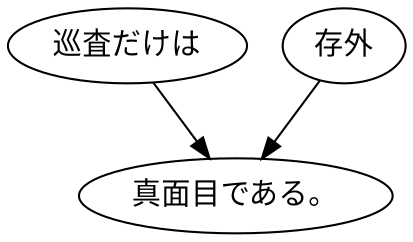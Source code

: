 digraph graph6237 {
	node0 [label="巡査だけは"];
	node1 [label="存外"];
	node2 [label="真面目である。"];
	node0 -> node2;
	node1 -> node2;
}
